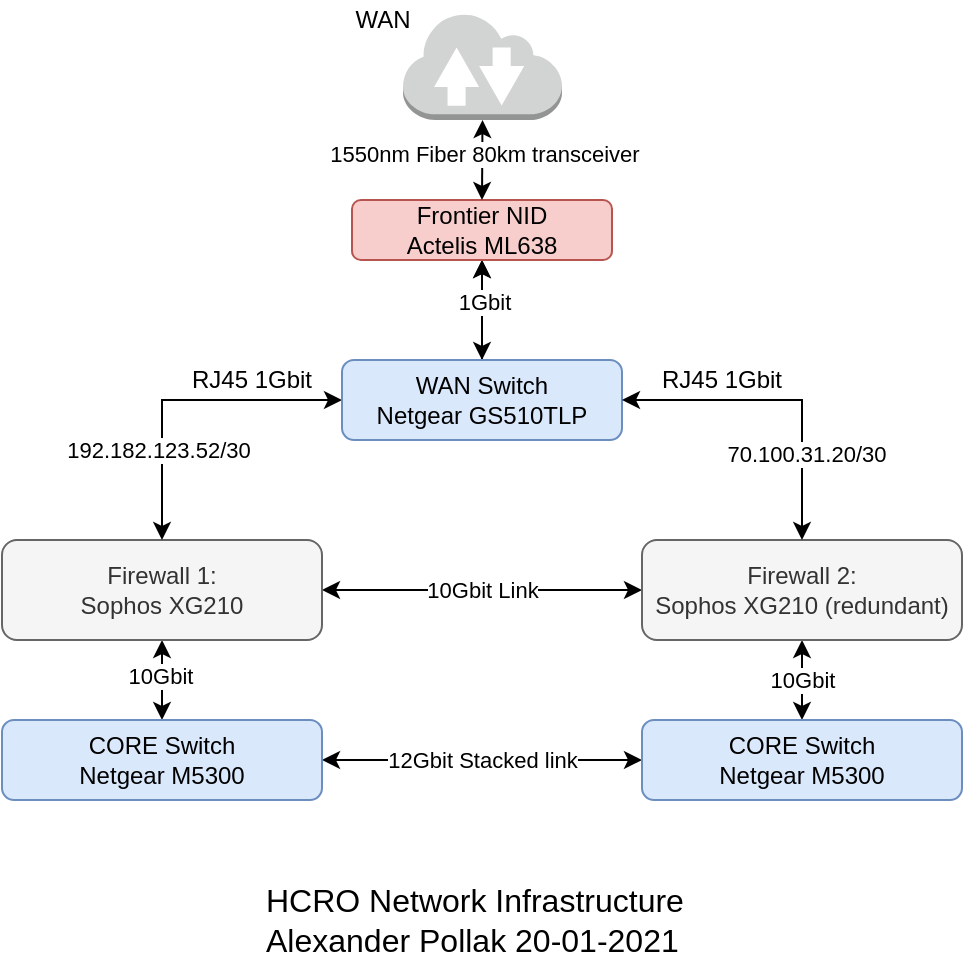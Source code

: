 <mxfile version="13.9.9" type="device"><diagram id="acVlcwg54Op8fTkylgdc" name="Page-1"><mxGraphModel dx="1450" dy="963" grid="1" gridSize="10" guides="1" tooltips="1" connect="1" arrows="1" fold="1" page="1" pageScale="1" pageWidth="850" pageHeight="1100" math="0" shadow="0"><root><mxCell id="0"/><mxCell id="1" parent="0"/><mxCell id="Hm1WOY6nIJTZlzuOTEKv-63" style="edgeStyle=none;rounded=0;orthogonalLoop=1;jettySize=auto;html=1;exitX=0.5;exitY=1;exitDx=0;exitDy=0;exitPerimeter=0;entryX=0.5;entryY=0;entryDx=0;entryDy=0;startArrow=classic;startFill=1;" parent="1" source="7CgcYO3lR0AnIhSCEs44-1" target="Hm1WOY6nIJTZlzuOTEKv-62" edge="1"><mxGeometry relative="1" as="geometry"/></mxCell><mxCell id="-Wp-BzOfsB0NkwMg3vQa-1" value="" style="outlineConnect=0;dashed=0;verticalLabelPosition=bottom;verticalAlign=top;align=center;html=1;shape=mxgraph.aws3.internet_2;fillColor=#D2D3D3;gradientColor=none;" parent="1" vertex="1"><mxGeometry x="400.5" y="6" width="79.5" height="54" as="geometry"/></mxCell><mxCell id="svzOSl-pBznM6ALa8F4O-4" style="edgeStyle=orthogonalEdgeStyle;rounded=0;orthogonalLoop=1;jettySize=auto;html=1;entryX=0;entryY=0.5;entryDx=0;entryDy=0;startArrow=classic;startFill=1;" edge="1" parent="1" source="-Wp-BzOfsB0NkwMg3vQa-2" target="7CgcYO3lR0AnIhSCEs44-3"><mxGeometry relative="1" as="geometry"/></mxCell><mxCell id="svzOSl-pBznM6ALa8F4O-5" value="10Gbit Link" style="edgeLabel;html=1;align=center;verticalAlign=middle;resizable=0;points=[];" vertex="1" connectable="0" parent="svzOSl-pBznM6ALa8F4O-4"><mxGeometry x="-0.15" y="-1" relative="1" as="geometry"><mxPoint x="12" y="-1" as="offset"/></mxGeometry></mxCell><mxCell id="svzOSl-pBznM6ALa8F4O-8" style="edgeStyle=orthogonalEdgeStyle;rounded=0;orthogonalLoop=1;jettySize=auto;html=1;exitX=0.5;exitY=1;exitDx=0;exitDy=0;entryX=0.5;entryY=0;entryDx=0;entryDy=0;startArrow=classic;startFill=1;" edge="1" parent="1" source="-Wp-BzOfsB0NkwMg3vQa-2" target="svzOSl-pBznM6ALa8F4O-2"><mxGeometry relative="1" as="geometry"/></mxCell><mxCell id="svzOSl-pBznM6ALa8F4O-10" value="10Gbit" style="edgeLabel;html=1;align=center;verticalAlign=middle;resizable=0;points=[];" vertex="1" connectable="0" parent="svzOSl-pBznM6ALa8F4O-8"><mxGeometry x="-0.1" y="-1" relative="1" as="geometry"><mxPoint as="offset"/></mxGeometry></mxCell><mxCell id="-Wp-BzOfsB0NkwMg3vQa-2" value="Firewall 1:&lt;br&gt;Sophos XG210" style="rounded=1;whiteSpace=wrap;html=1;fillColor=#f5f5f5;strokeColor=#666666;fontColor=#333333;" parent="1" vertex="1"><mxGeometry x="200" y="270" width="160" height="50" as="geometry"/></mxCell><mxCell id="-Wp-BzOfsB0NkwMg3vQa-3" value="" style="endArrow=classic;startArrow=classic;html=1;entryX=0.5;entryY=0;entryDx=0;entryDy=0;exitX=0;exitY=0.5;exitDx=0;exitDy=0;rounded=0;" parent="1" source="Hm1WOY6nIJTZlzuOTEKv-62" target="-Wp-BzOfsB0NkwMg3vQa-2" edge="1"><mxGeometry width="50" height="50" relative="1" as="geometry"><mxPoint x="425" y="134" as="sourcePoint"/><mxPoint x="160" y="314" as="targetPoint"/><Array as="points"><mxPoint x="280" y="200"/></Array></mxGeometry></mxCell><mxCell id="QnEzOyH5O82RgATfIk3K-26" value="192.182.123.52/30" style="edgeLabel;html=1;align=center;verticalAlign=middle;resizable=0;points=[];" parent="-Wp-BzOfsB0NkwMg3vQa-3" vertex="1" connectable="0"><mxGeometry x="-0.036" y="-1" relative="1" as="geometry"><mxPoint x="-15" y="26.0" as="offset"/></mxGeometry></mxCell><mxCell id="W76YgXxEqbnLoTMk_vsw-1" value="WAN" style="text;html=1;align=center;verticalAlign=middle;resizable=0;points=[];autosize=1;" parent="1" vertex="1"><mxGeometry x="370" width="40" height="20" as="geometry"/></mxCell><mxCell id="svzOSl-pBznM6ALa8F4O-1" value="" style="edgeStyle=orthogonalEdgeStyle;rounded=0;orthogonalLoop=1;jettySize=auto;html=1;" edge="1" parent="1" source="Hm1WOY6nIJTZlzuOTEKv-62" target="7CgcYO3lR0AnIhSCEs44-1"><mxGeometry relative="1" as="geometry"/></mxCell><mxCell id="svzOSl-pBznM6ALa8F4O-11" value="1Gbit" style="edgeLabel;html=1;align=center;verticalAlign=middle;resizable=0;points=[];" vertex="1" connectable="0" parent="svzOSl-pBznM6ALa8F4O-1"><mxGeometry x="0.16" y="-1" relative="1" as="geometry"><mxPoint as="offset"/></mxGeometry></mxCell><mxCell id="Hm1WOY6nIJTZlzuOTEKv-62" value="WAN Switch&lt;br&gt;Netgear GS510TLP" style="rounded=1;whiteSpace=wrap;html=1;fillColor=#dae8fc;strokeColor=#6c8ebf;" parent="1" vertex="1"><mxGeometry x="370" y="180" width="140" height="40" as="geometry"/></mxCell><mxCell id="JyS3GfPrixJedDHWxzTk-1" value="HCRO Network Infrastructure&lt;br&gt;Alexander Pollak 20-01-2021" style="text;html=1;align=left;verticalAlign=middle;resizable=0;points=[];autosize=1;fontSize=16;" parent="1" vertex="1"><mxGeometry x="330.25" y="440" width="220" height="40" as="geometry"/></mxCell><mxCell id="7CgcYO3lR0AnIhSCEs44-1" value="Frontier NID&lt;br&gt;Actelis ML638" style="rounded=1;whiteSpace=wrap;html=1;fillColor=#f8cecc;strokeColor=#b85450;" parent="1" vertex="1"><mxGeometry x="375" y="100" width="130" height="30" as="geometry"/></mxCell><mxCell id="7CgcYO3lR0AnIhSCEs44-2" style="edgeStyle=none;rounded=0;orthogonalLoop=1;jettySize=auto;html=1;exitX=0.5;exitY=1;exitDx=0;exitDy=0;exitPerimeter=0;entryX=0.5;entryY=0;entryDx=0;entryDy=0;startArrow=classic;startFill=1;" parent="1" source="-Wp-BzOfsB0NkwMg3vQa-1" target="7CgcYO3lR0AnIhSCEs44-1" edge="1"><mxGeometry relative="1" as="geometry"><mxPoint x="440.25" y="60" as="sourcePoint"/><mxPoint x="440.5" y="144" as="targetPoint"/></mxGeometry></mxCell><mxCell id="7CgcYO3lR0AnIhSCEs44-9" value="1550nm Fiber 80km transceiver" style="edgeLabel;html=1;align=center;verticalAlign=middle;resizable=0;points=[];" parent="7CgcYO3lR0AnIhSCEs44-2" vertex="1" connectable="0"><mxGeometry x="-0.15" y="1" relative="1" as="geometry"><mxPoint as="offset"/></mxGeometry></mxCell><mxCell id="svzOSl-pBznM6ALa8F4O-9" value="10Gbit" style="edgeStyle=orthogonalEdgeStyle;rounded=0;orthogonalLoop=1;jettySize=auto;html=1;exitX=0.5;exitY=1;exitDx=0;exitDy=0;entryX=0.5;entryY=0;entryDx=0;entryDy=0;startArrow=classic;startFill=1;" edge="1" parent="1" source="7CgcYO3lR0AnIhSCEs44-3" target="svzOSl-pBznM6ALa8F4O-3"><mxGeometry relative="1" as="geometry"/></mxCell><mxCell id="7CgcYO3lR0AnIhSCEs44-3" value="Firewall 2:&lt;br&gt;Sophos XG210 (redundant)" style="rounded=1;whiteSpace=wrap;html=1;fillColor=#f5f5f5;strokeColor=#666666;fontColor=#333333;" parent="1" vertex="1"><mxGeometry x="520" y="270" width="160" height="50" as="geometry"/></mxCell><mxCell id="7CgcYO3lR0AnIhSCEs44-5" value="" style="endArrow=classic;startArrow=classic;html=1;entryX=0.5;entryY=0;entryDx=0;entryDy=0;exitX=1;exitY=0.5;exitDx=0;exitDy=0;rounded=0;" parent="1" source="Hm1WOY6nIJTZlzuOTEKv-62" target="7CgcYO3lR0AnIhSCEs44-3" edge="1"><mxGeometry width="50" height="50" relative="1" as="geometry"><mxPoint x="470" y="420" as="sourcePoint"/><mxPoint x="380" y="485" as="targetPoint"/><Array as="points"><mxPoint x="600" y="200"/></Array></mxGeometry></mxCell><mxCell id="7CgcYO3lR0AnIhSCEs44-6" value="70.100.31.20/30" style="edgeLabel;html=1;align=center;verticalAlign=middle;resizable=0;points=[];" parent="7CgcYO3lR0AnIhSCEs44-5" vertex="1" connectable="0"><mxGeometry x="-0.036" y="-1" relative="1" as="geometry"><mxPoint x="15" y="26.0" as="offset"/></mxGeometry></mxCell><mxCell id="7CgcYO3lR0AnIhSCEs44-11" value="RJ45 1Gbit" style="text;html=1;strokeColor=none;fillColor=none;align=center;verticalAlign=middle;whiteSpace=wrap;rounded=0;" parent="1" vertex="1"><mxGeometry x="520" y="180" width="80" height="20" as="geometry"/></mxCell><mxCell id="7CgcYO3lR0AnIhSCEs44-12" value="RJ45 1Gbit" style="text;html=1;strokeColor=none;fillColor=none;align=center;verticalAlign=middle;whiteSpace=wrap;rounded=0;" parent="1" vertex="1"><mxGeometry x="290" y="180" width="70" height="20" as="geometry"/></mxCell><mxCell id="svzOSl-pBznM6ALa8F4O-6" style="edgeStyle=orthogonalEdgeStyle;rounded=0;orthogonalLoop=1;jettySize=auto;html=1;exitX=1;exitY=0.5;exitDx=0;exitDy=0;entryX=0;entryY=0.5;entryDx=0;entryDy=0;startArrow=classic;startFill=1;" edge="1" parent="1" source="svzOSl-pBznM6ALa8F4O-2" target="svzOSl-pBznM6ALa8F4O-3"><mxGeometry relative="1" as="geometry"/></mxCell><mxCell id="svzOSl-pBznM6ALa8F4O-7" value="12Gbit Stacked link" style="edgeLabel;html=1;align=center;verticalAlign=middle;resizable=0;points=[];" vertex="1" connectable="0" parent="svzOSl-pBznM6ALa8F4O-6"><mxGeometry x="0.2" y="-1" relative="1" as="geometry"><mxPoint x="-16" y="-1" as="offset"/></mxGeometry></mxCell><mxCell id="svzOSl-pBznM6ALa8F4O-2" value="CORE Switch&lt;br&gt;Netgear M5300" style="rounded=1;whiteSpace=wrap;html=1;fillColor=#dae8fc;strokeColor=#6c8ebf;" vertex="1" parent="1"><mxGeometry x="200" y="360" width="160" height="40" as="geometry"/></mxCell><mxCell id="svzOSl-pBznM6ALa8F4O-3" value="CORE Switch&lt;br&gt;Netgear M5300" style="rounded=1;whiteSpace=wrap;html=1;fillColor=#dae8fc;strokeColor=#6c8ebf;" vertex="1" parent="1"><mxGeometry x="520" y="360" width="160" height="40" as="geometry"/></mxCell></root></mxGraphModel></diagram></mxfile>